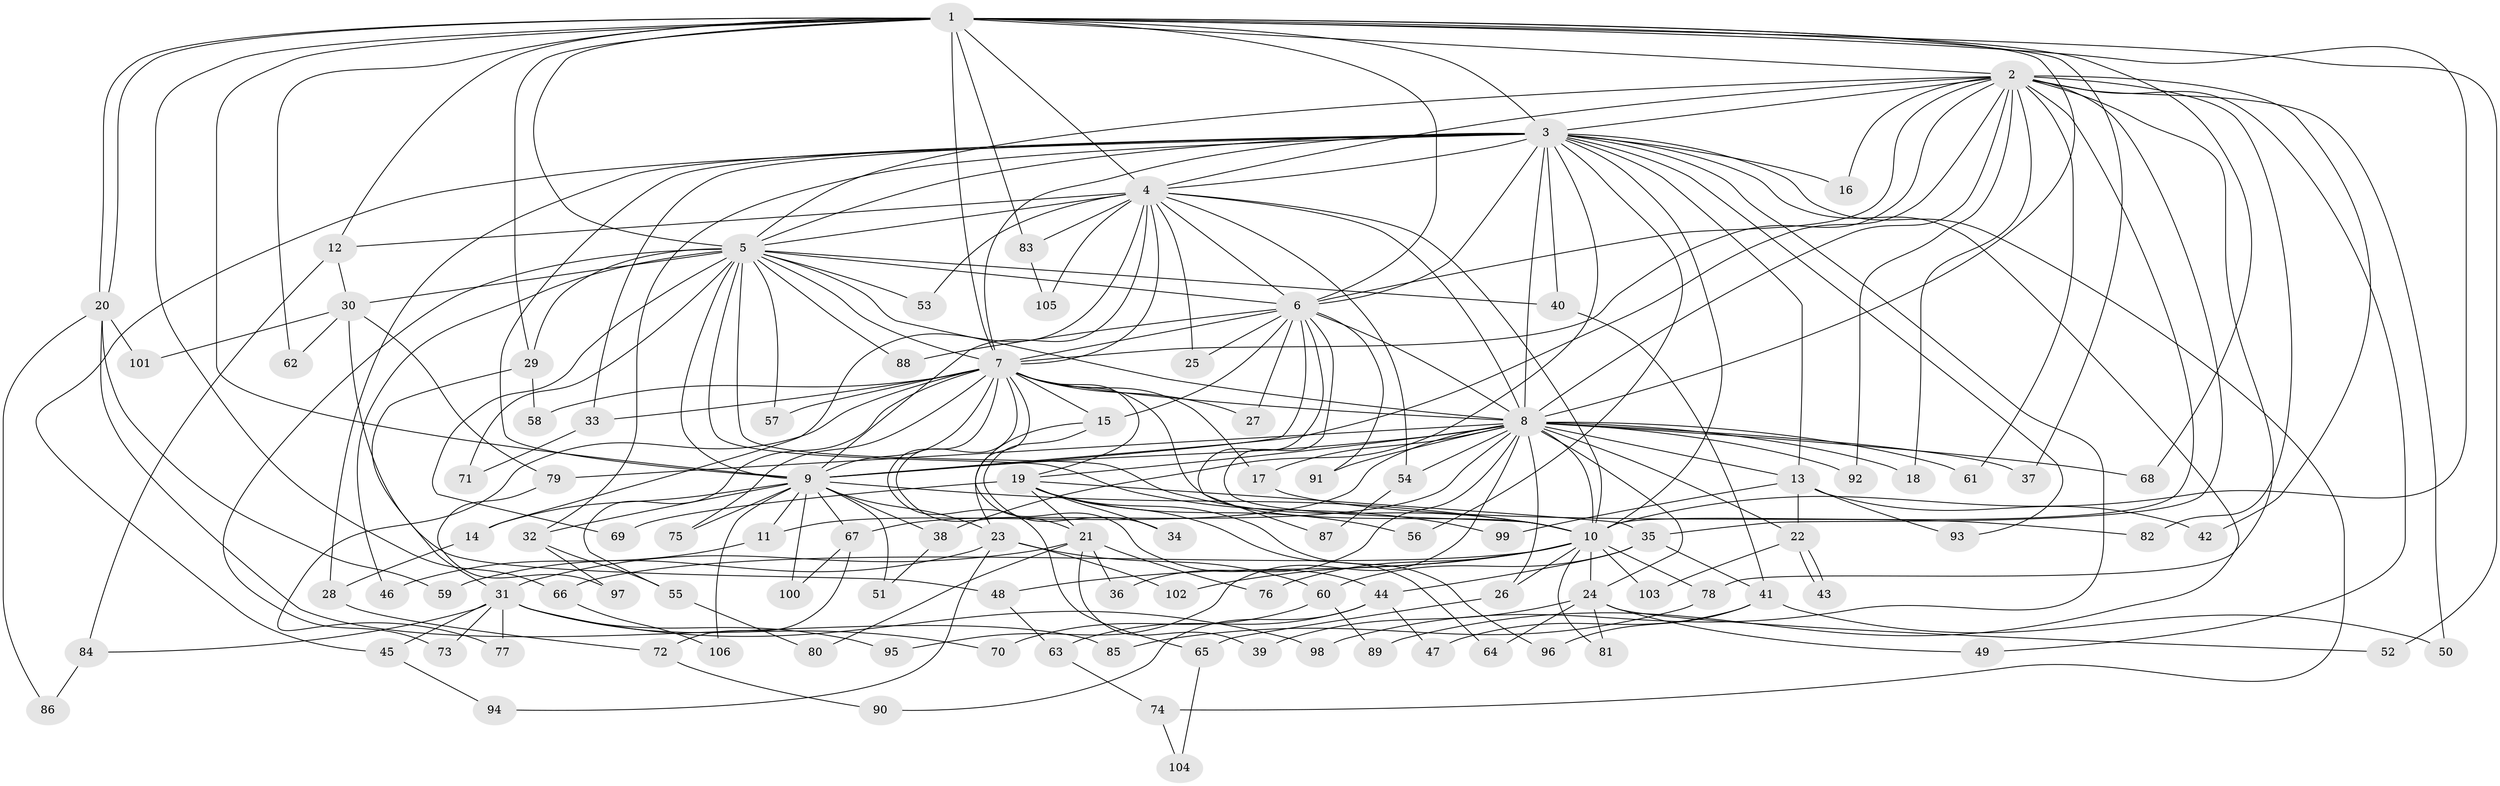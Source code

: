 // coarse degree distribution, {16: 0.018867924528301886, 25: 0.018867924528301886, 17: 0.03773584905660377, 13: 0.03773584905660377, 20: 0.018867924528301886, 21: 0.018867924528301886, 3: 0.11320754716981132, 5: 0.09433962264150944, 6: 0.05660377358490566, 4: 0.11320754716981132, 2: 0.37735849056603776, 9: 0.018867924528301886, 7: 0.018867924528301886, 8: 0.03773584905660377, 1: 0.018867924528301886}
// Generated by graph-tools (version 1.1) at 2025/17/03/04/25 18:17:53]
// undirected, 106 vertices, 237 edges
graph export_dot {
graph [start="1"]
  node [color=gray90,style=filled];
  1;
  2;
  3;
  4;
  5;
  6;
  7;
  8;
  9;
  10;
  11;
  12;
  13;
  14;
  15;
  16;
  17;
  18;
  19;
  20;
  21;
  22;
  23;
  24;
  25;
  26;
  27;
  28;
  29;
  30;
  31;
  32;
  33;
  34;
  35;
  36;
  37;
  38;
  39;
  40;
  41;
  42;
  43;
  44;
  45;
  46;
  47;
  48;
  49;
  50;
  51;
  52;
  53;
  54;
  55;
  56;
  57;
  58;
  59;
  60;
  61;
  62;
  63;
  64;
  65;
  66;
  67;
  68;
  69;
  70;
  71;
  72;
  73;
  74;
  75;
  76;
  77;
  78;
  79;
  80;
  81;
  82;
  83;
  84;
  85;
  86;
  87;
  88;
  89;
  90;
  91;
  92;
  93;
  94;
  95;
  96;
  97;
  98;
  99;
  100;
  101;
  102;
  103;
  104;
  105;
  106;
  1 -- 2;
  1 -- 3;
  1 -- 4;
  1 -- 5;
  1 -- 6;
  1 -- 7;
  1 -- 8;
  1 -- 9;
  1 -- 10;
  1 -- 12;
  1 -- 20;
  1 -- 20;
  1 -- 29;
  1 -- 37;
  1 -- 52;
  1 -- 62;
  1 -- 66;
  1 -- 68;
  1 -- 83;
  2 -- 3;
  2 -- 4;
  2 -- 5;
  2 -- 6;
  2 -- 7;
  2 -- 8;
  2 -- 9;
  2 -- 10;
  2 -- 16;
  2 -- 18;
  2 -- 35;
  2 -- 42;
  2 -- 49;
  2 -- 50;
  2 -- 61;
  2 -- 78;
  2 -- 82;
  2 -- 92;
  3 -- 4;
  3 -- 5;
  3 -- 6;
  3 -- 7;
  3 -- 8;
  3 -- 9;
  3 -- 10;
  3 -- 13;
  3 -- 16;
  3 -- 28;
  3 -- 32;
  3 -- 33;
  3 -- 38;
  3 -- 40;
  3 -- 45;
  3 -- 56;
  3 -- 74;
  3 -- 89;
  3 -- 93;
  3 -- 98;
  4 -- 5;
  4 -- 6;
  4 -- 7;
  4 -- 8;
  4 -- 9;
  4 -- 10;
  4 -- 12;
  4 -- 14;
  4 -- 25;
  4 -- 53;
  4 -- 54;
  4 -- 83;
  4 -- 105;
  5 -- 6;
  5 -- 7;
  5 -- 8;
  5 -- 9;
  5 -- 10;
  5 -- 29;
  5 -- 30;
  5 -- 40;
  5 -- 46;
  5 -- 53;
  5 -- 57;
  5 -- 69;
  5 -- 71;
  5 -- 73;
  5 -- 88;
  5 -- 99;
  6 -- 7;
  6 -- 8;
  6 -- 9;
  6 -- 10;
  6 -- 15;
  6 -- 25;
  6 -- 27;
  6 -- 87;
  6 -- 88;
  6 -- 91;
  7 -- 8;
  7 -- 9;
  7 -- 10;
  7 -- 15;
  7 -- 17;
  7 -- 19;
  7 -- 21;
  7 -- 27;
  7 -- 33;
  7 -- 44;
  7 -- 55;
  7 -- 57;
  7 -- 58;
  7 -- 65;
  7 -- 75;
  7 -- 77;
  8 -- 9;
  8 -- 10;
  8 -- 11;
  8 -- 13;
  8 -- 17;
  8 -- 18;
  8 -- 19;
  8 -- 22;
  8 -- 24;
  8 -- 26;
  8 -- 36;
  8 -- 37;
  8 -- 54;
  8 -- 61;
  8 -- 67;
  8 -- 68;
  8 -- 79;
  8 -- 91;
  8 -- 92;
  8 -- 95;
  9 -- 10;
  9 -- 11;
  9 -- 14;
  9 -- 23;
  9 -- 32;
  9 -- 38;
  9 -- 51;
  9 -- 67;
  9 -- 75;
  9 -- 100;
  9 -- 106;
  10 -- 24;
  10 -- 26;
  10 -- 48;
  10 -- 66;
  10 -- 76;
  10 -- 78;
  10 -- 81;
  10 -- 102;
  10 -- 103;
  11 -- 46;
  12 -- 30;
  12 -- 84;
  13 -- 22;
  13 -- 42;
  13 -- 93;
  13 -- 99;
  14 -- 28;
  15 -- 23;
  15 -- 34;
  17 -- 82;
  19 -- 21;
  19 -- 34;
  19 -- 35;
  19 -- 56;
  19 -- 64;
  19 -- 69;
  19 -- 96;
  20 -- 59;
  20 -- 85;
  20 -- 86;
  20 -- 101;
  21 -- 31;
  21 -- 36;
  21 -- 39;
  21 -- 76;
  21 -- 80;
  22 -- 43;
  22 -- 43;
  22 -- 103;
  23 -- 59;
  23 -- 60;
  23 -- 94;
  23 -- 102;
  24 -- 39;
  24 -- 49;
  24 -- 52;
  24 -- 64;
  24 -- 81;
  26 -- 65;
  28 -- 72;
  29 -- 31;
  29 -- 58;
  30 -- 48;
  30 -- 62;
  30 -- 79;
  30 -- 101;
  31 -- 45;
  31 -- 70;
  31 -- 73;
  31 -- 77;
  31 -- 84;
  31 -- 95;
  31 -- 98;
  32 -- 55;
  32 -- 97;
  33 -- 71;
  35 -- 41;
  35 -- 44;
  35 -- 60;
  38 -- 51;
  40 -- 41;
  41 -- 47;
  41 -- 50;
  41 -- 96;
  44 -- 47;
  44 -- 63;
  44 -- 90;
  45 -- 94;
  48 -- 63;
  54 -- 87;
  55 -- 80;
  60 -- 70;
  60 -- 89;
  63 -- 74;
  65 -- 104;
  66 -- 106;
  67 -- 72;
  67 -- 100;
  72 -- 90;
  74 -- 104;
  78 -- 85;
  79 -- 97;
  83 -- 105;
  84 -- 86;
}
